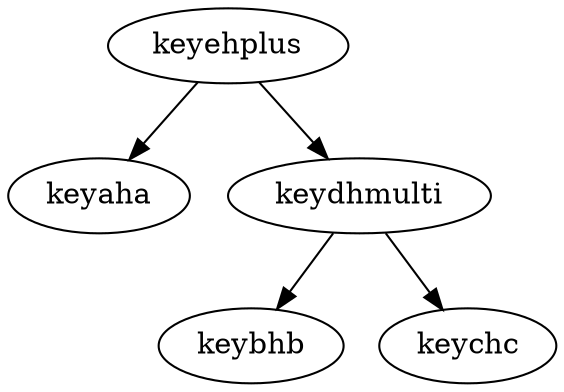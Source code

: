 digraph G {
keyehplus -> keyaha;
keyehplus -> keydhmulti;
keydhmulti -> keybhb;
keydhmulti -> keychc;
}